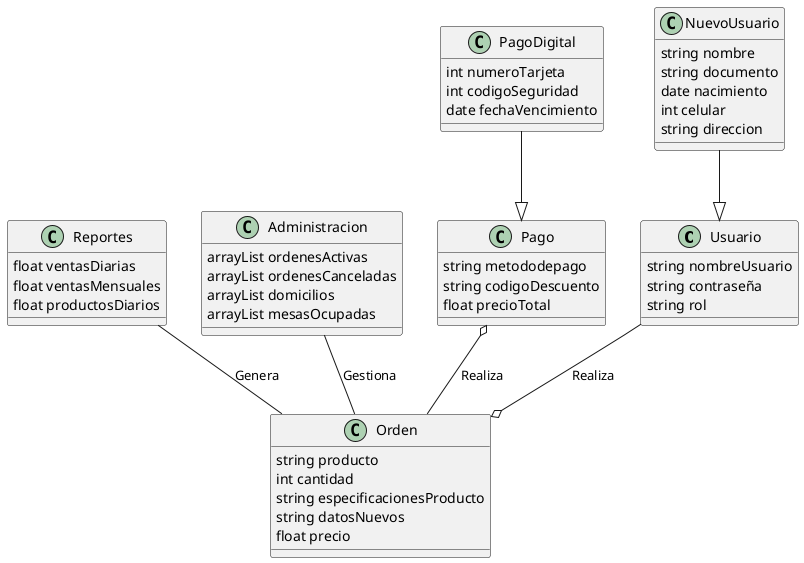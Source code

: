 @startuml

class Usuario {
    string nombreUsuario 
    string contraseña 
    string rol

}

class NuevoUsuario {
    string nombre
    string documento
    date nacimiento
    int celular
    string direccion
}

class Reportes {
    float ventasDiarias
    float ventasMensuales
    float productosDiarios

}

class Orden {
    string producto
    int cantidad
    string especificacionesProducto
    string datosNuevos
    float precio
}

class Administracion {
    arrayList ordenesActivas
    arrayList ordenesCanceladas
    arrayList domicilios
    arrayList mesasOcupadas

}

class Pago {
    string metododepago
    string codigoDescuento
    float precioTotal
}

class PagoDigital {
    int numeroTarjeta
    int codigoSeguridad
    date fechaVencimiento
}

Usuario  --o  Orden : Realiza
NuevoUsuario --|> Usuario
Reportes  --  Orden : Genera
Administracion --  Orden : Gestiona
Pago  o--  Orden : Realiza
PagoDigital --|> Pago

@enduml
